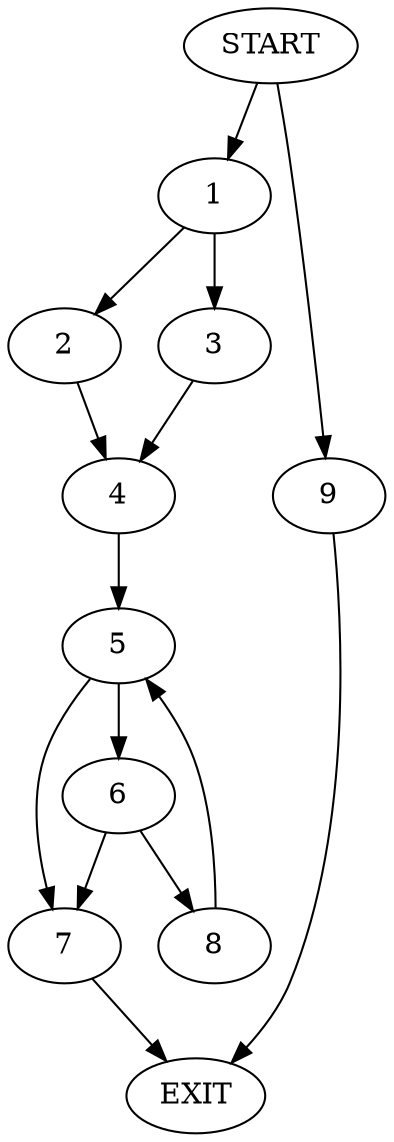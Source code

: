 digraph {
0 [label="START"]
10 [label="EXIT"]
0 -> 1
1 -> 2
1 -> 3
3 -> 4
2 -> 4
4 -> 5
5 -> 6
5 -> 7
6 -> 7
6 -> 8
7 -> 10
8 -> 5
0 -> 9
9 -> 10
}
